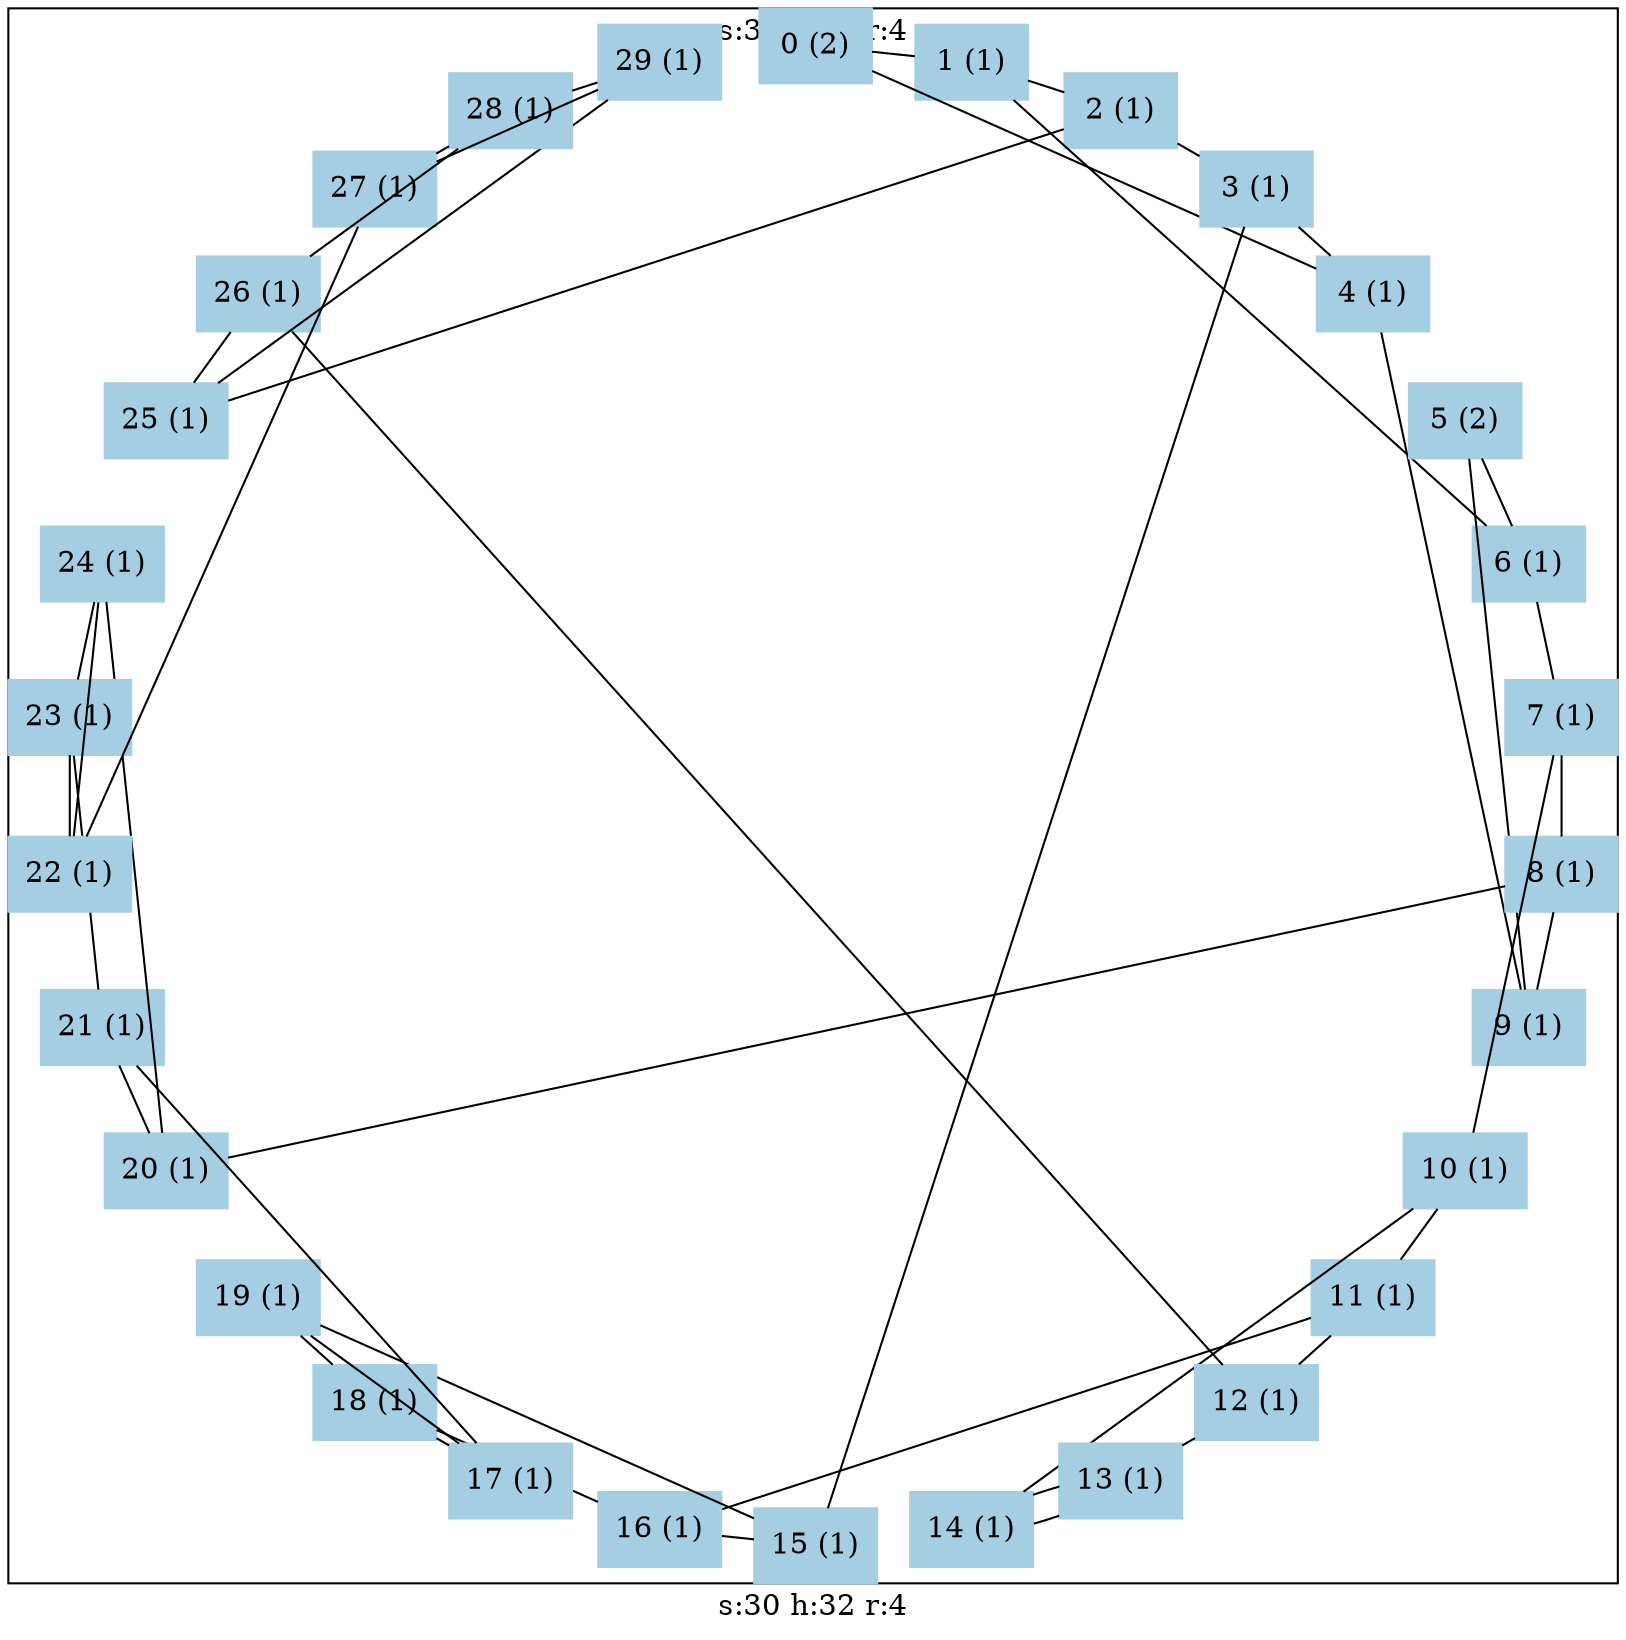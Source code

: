graph test2 {
	graph [
		charset="utf-8",
		layout=neato,
		label="s:30 h:32 r:4"	];
	node [
		shape=box;
		style="solid, filled"
		colorscheme = paired12	];

	subgraph cluster_sub0 {
	node[ color=1 ]
	node[
		color=1
		fontsize=14
	]
	0[
		pos="5.00000, 10.00000!", 
		label="0 (2)"
	]
	1[
		pos="6.03956, 9.89074!", 
		label="1 (1)"
	]
	2[
		pos="7.03368, 9.56773!", 
		label="2 (1)"
	]
	3[
		pos="7.93893, 9.04508!", 
		label="3 (1)"
	]
	4[
		pos="8.71572, 8.34565!", 
		label="4 (1)"
	]
	5[
		pos="9.33013, 7.50000!", 
		label="5 (2)"
	]
	6[
		pos="9.75528, 6.54508!", 
		label="6 (1)"
	]
	7[
		pos="9.97261, 5.52264!", 
		label="7 (1)"
	]
	8[
		pos="9.97261, 4.47736!", 
		label="8 (1)"
	]
	9[
		pos="9.75528, 3.45492!", 
		label="9 (1)"
	]
	10[
		pos="9.33013, 2.50000!", 
		label="10 (1)"
	]
	11[
		pos="8.71572, 1.65435!", 
		label="11 (1)"
	]
	12[
		pos="7.93893, 0.95492!", 
		label="12 (1)"
	]
	13[
		pos="7.03368, 0.43227!", 
		label="13 (1)"
	]
	14[
		pos="6.03956, 0.10926!", 
		label="14 (1)"
	]
	15[
		pos="5.00000, 0.00000!", 
		label="15 (1)"
	]
	16[
		pos="3.96044, 0.10926!", 
		label="16 (1)"
	]
	17[
		pos="2.96632, 0.43227!", 
		label="17 (1)"
	]
	18[
		pos="2.06107, 0.95492!", 
		label="18 (1)"
	]
	19[
		pos="1.28428, 1.65435!", 
		label="19 (1)"
	]
	20[
		pos="0.66987, 2.50000!", 
		label="20 (1)"
	]
	21[
		pos="0.24472, 3.45492!", 
		label="21 (1)"
	]
	22[
		pos="0.02739, 4.47736!", 
		label="22 (1)"
	]
	23[
		pos="0.02739, 5.52264!", 
		label="23 (1)"
	]
	24[
		pos="0.24472, 6.54508!", 
		label="24 (1)"
	]
	25[
		pos="0.66987, 7.50000!", 
		label="25 (1)"
	]
	26[
		pos="1.28428, 8.34565!", 
		label="26 (1)"
	]
	27[
		pos="2.06107, 9.04508!", 
		label="27 (1)"
	]
	28[
		pos="2.96632, 9.56773!", 
		label="28 (1)"
	]
	29[
		pos="3.96044, 9.89074!", 
		label="29 (1)"
	]
	}

	0--4
	0--1
	1--2
	1--6
	2--3
	2--25
	3--4
	3--15
	4--9
	5--9
	5--6
	6--7
	7--8
	7--10
	8--9
	8--20
	10--14
	10--11
	11--12
	11--16
	12--13
	12--26
	13--14
	13--14
	15--19
	15--16
	16--18
	17--19
	17--18
	17--21
	18--19
	20--24
	20--21
	21--23
	22--24
	22--23
	22--27
	23--24
	25--26
	25--29
	26--28
	27--28
	27--29
	28--29
}